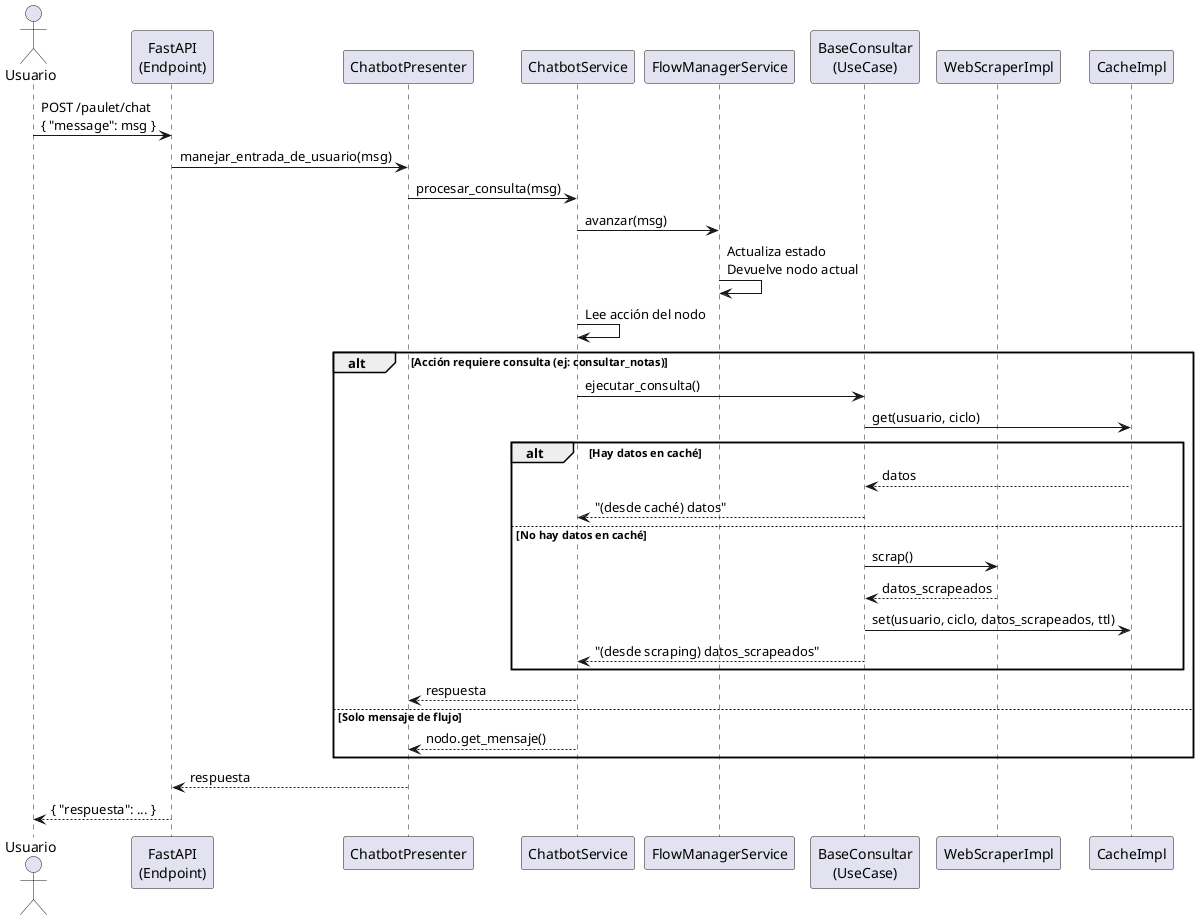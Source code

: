 @startuml
actor Usuario
participant "FastAPI\n(Endpoint)" as API
participant "ChatbotPresenter" as Presenter
participant "ChatbotService" as Service
participant "FlowManagerService" as FlowManager
participant "BaseConsultar\n(UseCase)" as UseCase
participant "WebScraperImpl" as Scraper
participant "CacheImpl" as Cache

Usuario -> API : POST /paulet/chat\n{ "message": msg }
API -> Presenter : manejar_entrada_de_usuario(msg)
Presenter -> Service : procesar_consulta(msg)
Service -> FlowManager : avanzar(msg)
FlowManager -> FlowManager : Actualiza estado\nDevuelve nodo actual
Service -> Service : Lee acción del nodo
alt Acción requiere consulta (ej: consultar_notas)
    Service -> UseCase : ejecutar_consulta()
    UseCase -> Cache : get(usuario, ciclo)
    alt Hay datos en caché
        Cache --> UseCase : datos
        UseCase --> Service : "(desde caché) datos"
    else No hay datos en caché
        UseCase -> Scraper : scrap()
        Scraper --> UseCase : datos_scrapeados
        UseCase -> Cache : set(usuario, ciclo, datos_scrapeados, ttl)
        UseCase --> Service : "(desde scraping) datos_scrapeados"
    end
    Service --> Presenter : respuesta
else Solo mensaje de flujo
    Service --> Presenter : nodo.get_mensaje()
end
Presenter --> API : respuesta
API --> Usuario : { "respuesta": ... }
@enduml